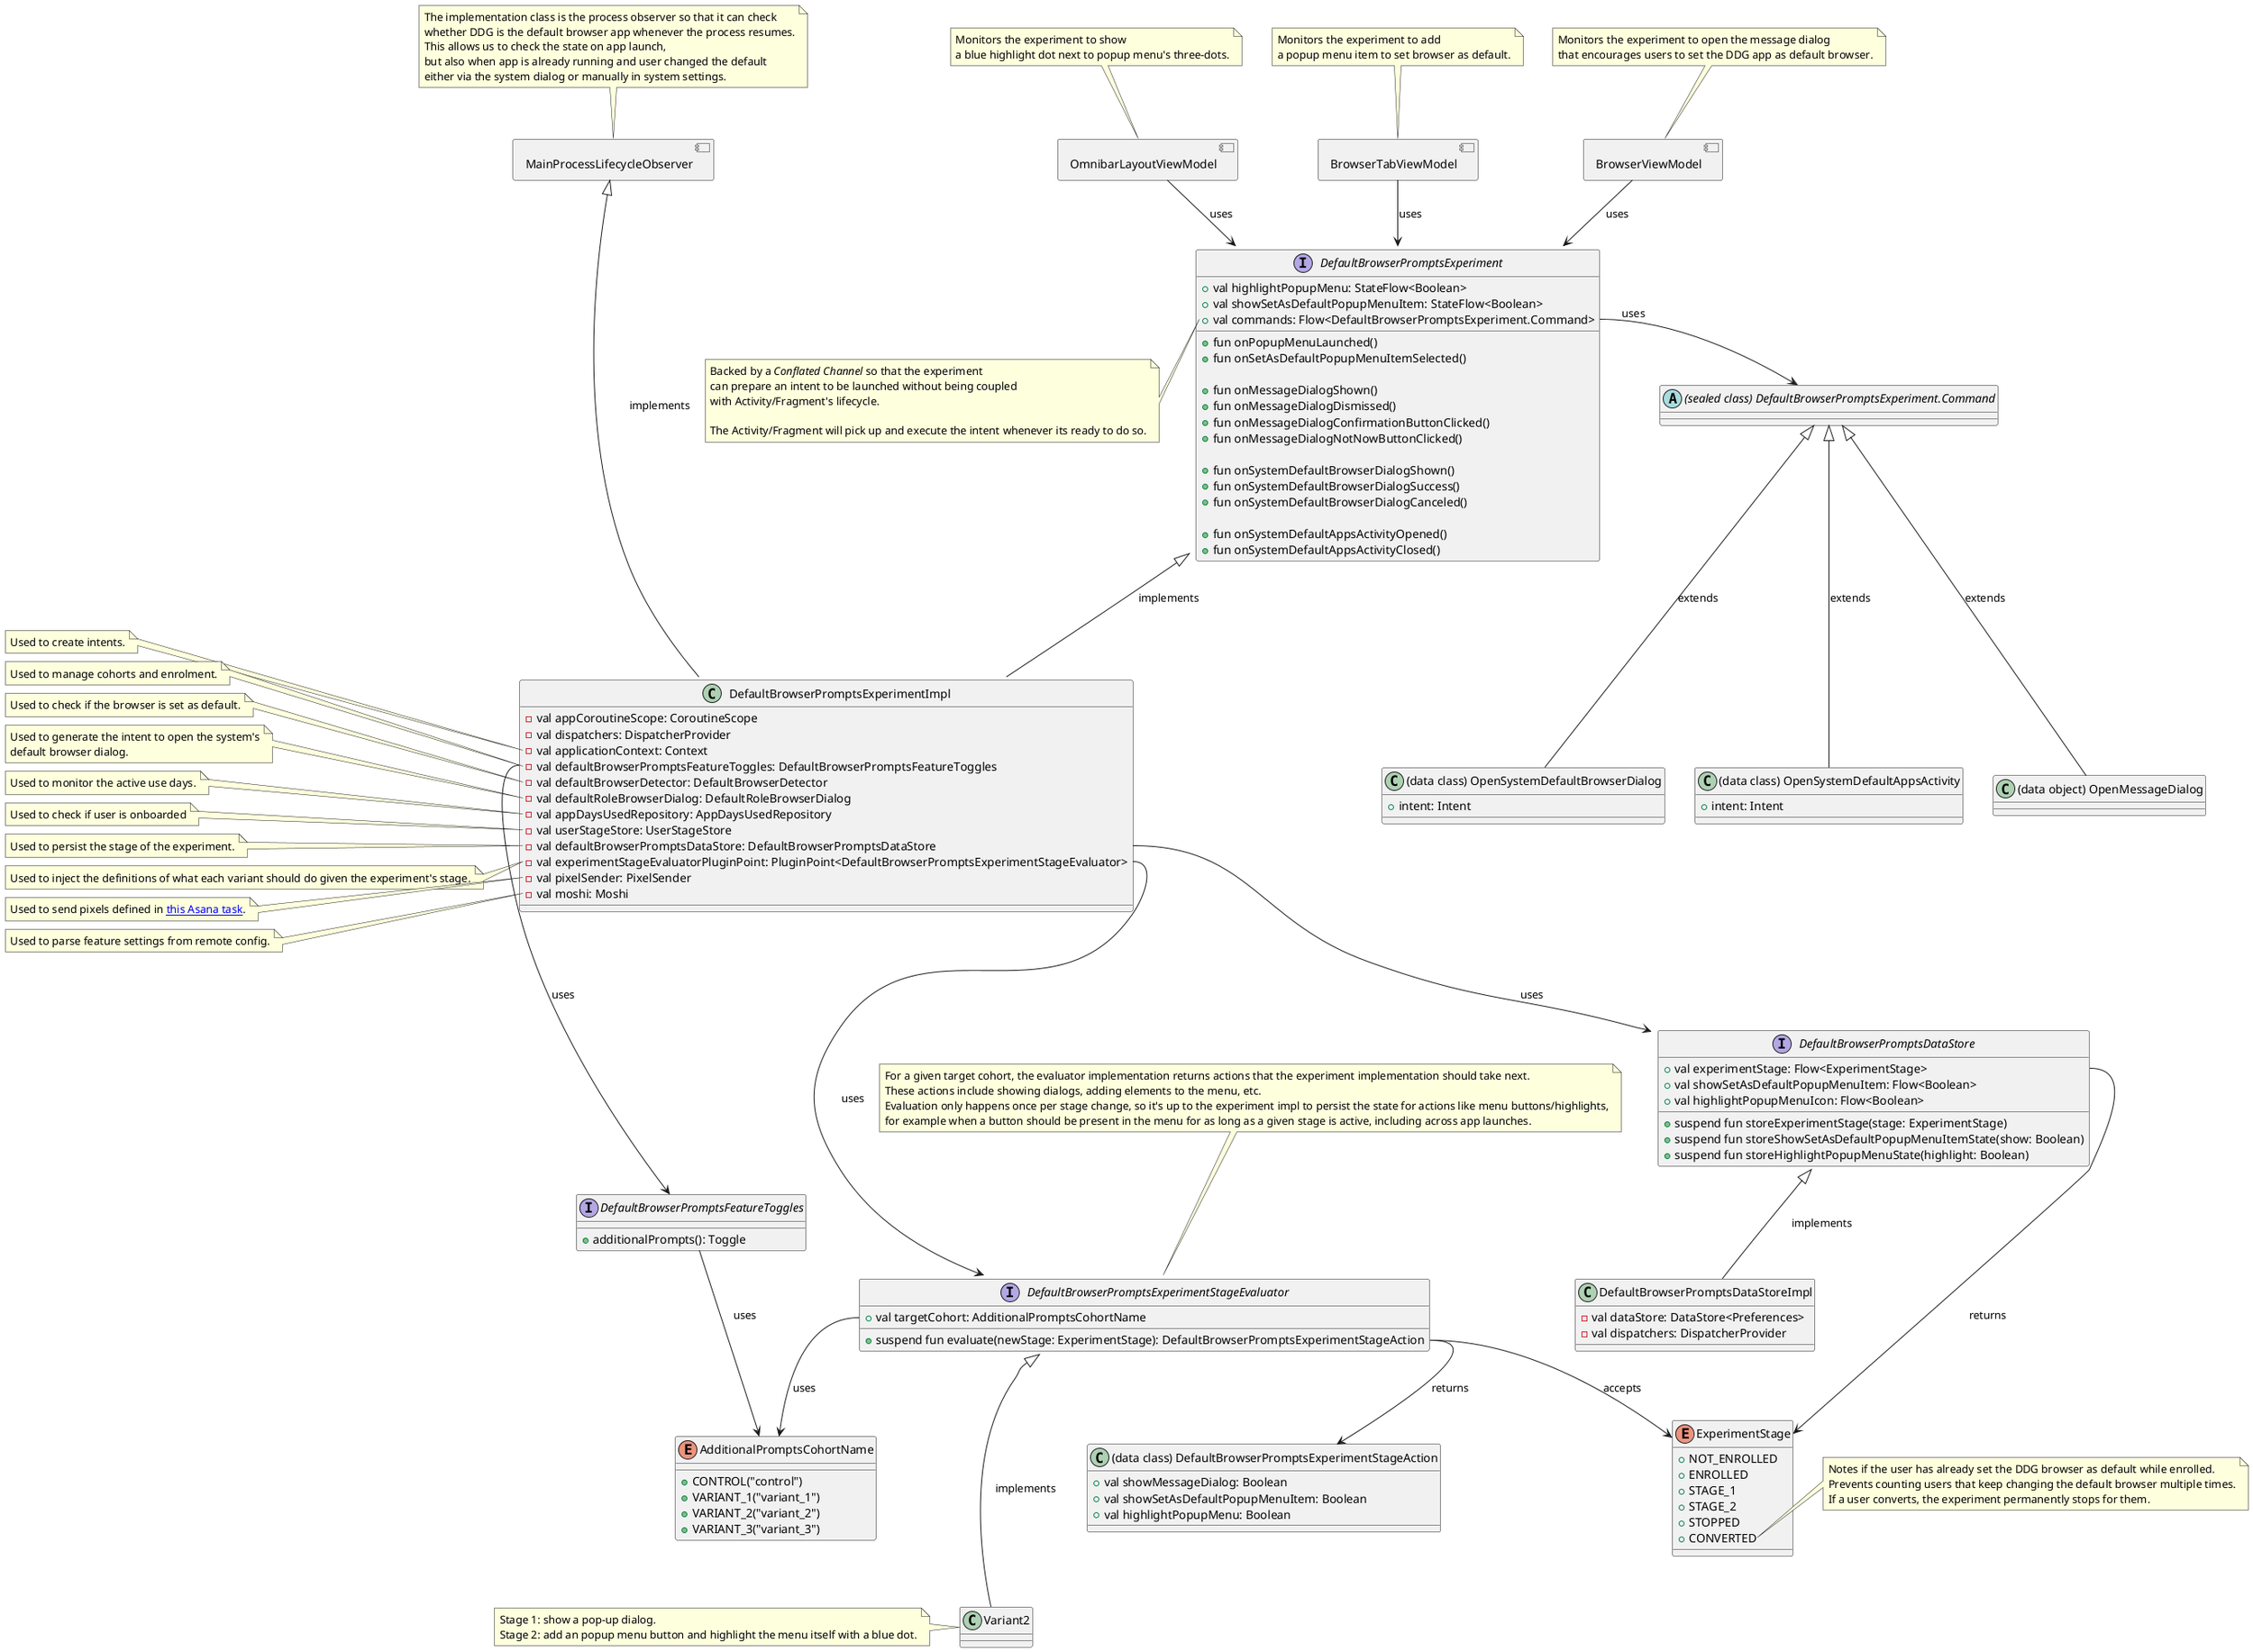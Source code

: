 @startuml
allowmixing

component MainProcessLifecycleObserver
note top of MainProcessLifecycleObserver
  The implementation class is the process observer so that it can check
  whether DDG is the default browser app whenever the process resumes.
  This allows us to check the state on app launch,
  but also when app is already running and user changed the default
  either via the system dialog or manually in system settings.
end note

abstract class DefaultBrowserPromptsExperimentCommand as "(sealed class) DefaultBrowserPromptsExperiment.Command"

class OpenMessageDialog as "(data object) OpenMessageDialog"

class OpenSystemDefaultBrowserDialog as "(data class) OpenSystemDefaultBrowserDialog" {
  + intent: Intent
}

class OpenSystemDefaultAppsActivity as "(data class) OpenSystemDefaultAppsActivity" {
  + intent: Intent
}

DefaultBrowserPromptsExperimentCommand <|-- OpenMessageDialog : extends
DefaultBrowserPromptsExperimentCommand <|-- OpenSystemDefaultBrowserDialog : extends
DefaultBrowserPromptsExperimentCommand <|-- OpenSystemDefaultAppsActivity : extends

interface DefaultBrowserPromptsExperiment {
  + val highlightPopupMenu: StateFlow<Boolean>
  + val showSetAsDefaultPopupMenuItem: StateFlow<Boolean>
  + val commands: Flow<DefaultBrowserPromptsExperiment.Command>

  + fun onPopupMenuLaunched()
  + fun onSetAsDefaultPopupMenuItemSelected()

  + fun onMessageDialogShown()
  + fun onMessageDialogDismissed()
  + fun onMessageDialogConfirmationButtonClicked()
  + fun onMessageDialogNotNowButtonClicked()

  + fun onSystemDefaultBrowserDialogShown()
  + fun onSystemDefaultBrowserDialogSuccess()
  + fun onSystemDefaultBrowserDialogCanceled()

  + fun onSystemDefaultAppsActivityOpened()
  + fun onSystemDefaultAppsActivityClosed()
}

DefaultBrowserPromptsExperiment::commands -> DefaultBrowserPromptsExperimentCommand : uses

note left of DefaultBrowserPromptsExperiment::commands
  Backed by a //Conflated Channel// so that the experiment
  can prepare an intent to be launched without being coupled
  with Activity/Fragment's lifecycle.

  The Activity/Fragment will pick up and execute the intent whenever its ready to do so.
end note

enum AdditionalPromptsCohortName {
  + CONTROL("control")
  + VARIANT_1("variant_1")
  + VARIANT_2("variant_2")
  + VARIANT_3("variant_3")
}

interface DefaultBrowserPromptsFeatureToggles {
  + additionalPrompts(): Toggle
}

DefaultBrowserPromptsFeatureToggles -> AdditionalPromptsCohortName : uses

enum ExperimentStage {
  + NOT_ENROLLED
  + ENROLLED
  + STAGE_1
  + STAGE_2
  + STOPPED
  + CONVERTED
}

interface DefaultBrowserPromptsDataStore {
  + val experimentStage: Flow<ExperimentStage>
  + val showSetAsDefaultPopupMenuItem: Flow<Boolean>
  + val highlightPopupMenuIcon: Flow<Boolean>
  + suspend fun storeExperimentStage(stage: ExperimentStage)
  + suspend fun storeShowSetAsDefaultPopupMenuItemState(show: Boolean)
  + suspend fun storeHighlightPopupMenuState(highlight: Boolean)
}

note right of ExperimentStage::CONVERTED
  Notes if the user has already set the DDG browser as default while enrolled.
  Prevents counting users that keep changing the default browser multiple times.
  If a user converts, the experiment permanently stops for them.
end note

DefaultBrowserPromptsDataStore::experimentStage -> ExperimentStage : returns

class DefaultBrowserPromptsDataStoreImpl {
  - val dataStore: DataStore<Preferences>
  - val dispatchers: DispatcherProvider
}

DefaultBrowserPromptsDataStore <|-- DefaultBrowserPromptsDataStoreImpl : implements

class DefaultBrowserPromptsExperimentStageAction as "(data class) DefaultBrowserPromptsExperimentStageAction" {
  + val showMessageDialog: Boolean
  + val showSetAsDefaultPopupMenuItem: Boolean
  + val highlightPopupMenu: Boolean
}

interface DefaultBrowserPromptsExperimentStageEvaluator {
  + val targetCohort: AdditionalPromptsCohortName
  + suspend fun evaluate(newStage: ExperimentStage): DefaultBrowserPromptsExperimentStageAction
}

DefaultBrowserPromptsExperimentStageEvaluator::targetCohort --> AdditionalPromptsCohortName : uses
DefaultBrowserPromptsExperimentStageEvaluator::evaluate --> ExperimentStage : accepts
DefaultBrowserPromptsExperimentStageEvaluator::evaluate --> DefaultBrowserPromptsExperimentStageAction : returns

note top of DefaultBrowserPromptsExperimentStageEvaluator
  For a given target cohort, the evaluator implementation returns actions that the experiment implementation should take next.
  These actions include showing dialogs, adding elements to the menu, etc.
  Evaluation only happens once per stage change, so it's up to the experiment impl to persist the state for actions like menu buttons/highlights,
  for example when a button should be present in the menu for as long as a given stage is active, including across app launches.
end note

class Variant2

DefaultBrowserPromptsExperimentStageEvaluator <|--- Variant2 : implements

note left of Variant2
  Stage 1: show a pop-up dialog.
  Stage 2: add an popup menu button and highlight the menu itself with a blue dot.
end note

class DefaultBrowserPromptsExperimentImpl {
  - val appCoroutineScope: CoroutineScope
  - val dispatchers: DispatcherProvider
  - val applicationContext: Context
  - val defaultBrowserPromptsFeatureToggles: DefaultBrowserPromptsFeatureToggles
  - val defaultBrowserDetector: DefaultBrowserDetector
  - val defaultRoleBrowserDialog: DefaultRoleBrowserDialog
  - val appDaysUsedRepository: AppDaysUsedRepository
  - val userStageStore: UserStageStore
  - val defaultBrowserPromptsDataStore: DefaultBrowserPromptsDataStore
  - val experimentStageEvaluatorPluginPoint: PluginPoint<DefaultBrowserPromptsExperimentStageEvaluator>
  - val pixelSender: PixelSender
  - val moshi: Moshi
}

MainProcessLifecycleObserver <|--- DefaultBrowserPromptsExperimentImpl : implements

DefaultBrowserPromptsExperiment <|-- DefaultBrowserPromptsExperimentImpl : implements

DefaultBrowserPromptsExperimentImpl::defaultBrowserPromptsDataStore --> DefaultBrowserPromptsDataStore : uses

DefaultBrowserPromptsExperimentImpl::defaultBrowserPromptsFeatureToggles --> DefaultBrowserPromptsFeatureToggles : uses

DefaultBrowserPromptsExperimentImpl::experimentStageEvaluatorPluginPoint ---> DefaultBrowserPromptsExperimentStageEvaluator : uses

note left of DefaultBrowserPromptsExperimentImpl::applicationContext
  Used to create intents.
end note

note left of DefaultBrowserPromptsExperimentImpl::defaultBrowserPromptsFeatureToggles
  Used to manage cohorts and enrolment.
end note

note left of DefaultBrowserPromptsExperimentImpl::defaultBrowserDetector
  Used to check if the browser is set as default.
end note

note left of DefaultBrowserPromptsExperimentImpl::defaultRoleBrowserDialog
  Used to generate the intent to open the system's
  default browser dialog.
end note

note left of DefaultBrowserPromptsExperimentImpl::appDaysUsedRepository
  Used to monitor the active use days.
end note

note left of DefaultBrowserPromptsExperimentImpl::userStageStore
  Used to check if user is onboarded
end note

note left of DefaultBrowserPromptsExperimentImpl::defaultBrowserPromptsDataStore
  Used to persist the stage of the experiment.
end note

note left of DefaultBrowserPromptsExperimentImpl::experimentStageEvaluatorPluginPoint
  Used to inject the definitions of what each variant should do given the experiment's stage.
end note

note left of DefaultBrowserPromptsExperimentImpl::PixelSender
  Used to send pixels defined in [[https://app.asana.com/0/1208671518894266/1208774988133227/f this Asana task]].
end note

note left of DefaultBrowserPromptsExperimentImpl::moshi
  Used to parse feature settings from remote config.
end note

component BrowserViewModel
BrowserViewModel --> DefaultBrowserPromptsExperiment : uses
note top of BrowserViewModel
  Monitors the experiment to open the message dialog
  that encourages users to set the DDG app as default browser.
end note

component OmnibarLayoutViewModel
OmnibarLayoutViewModel --> DefaultBrowserPromptsExperiment : uses
note top of OmnibarLayoutViewModel
  Monitors the experiment to show
  a blue highlight dot next to popup menu's three-dots.
end note

component BrowserTabViewModel
BrowserTabViewModel --> DefaultBrowserPromptsExperiment : uses
note top of BrowserTabViewModel
  Monitors the experiment to add
  a popup menu item to set browser as default.
end note

@enduml